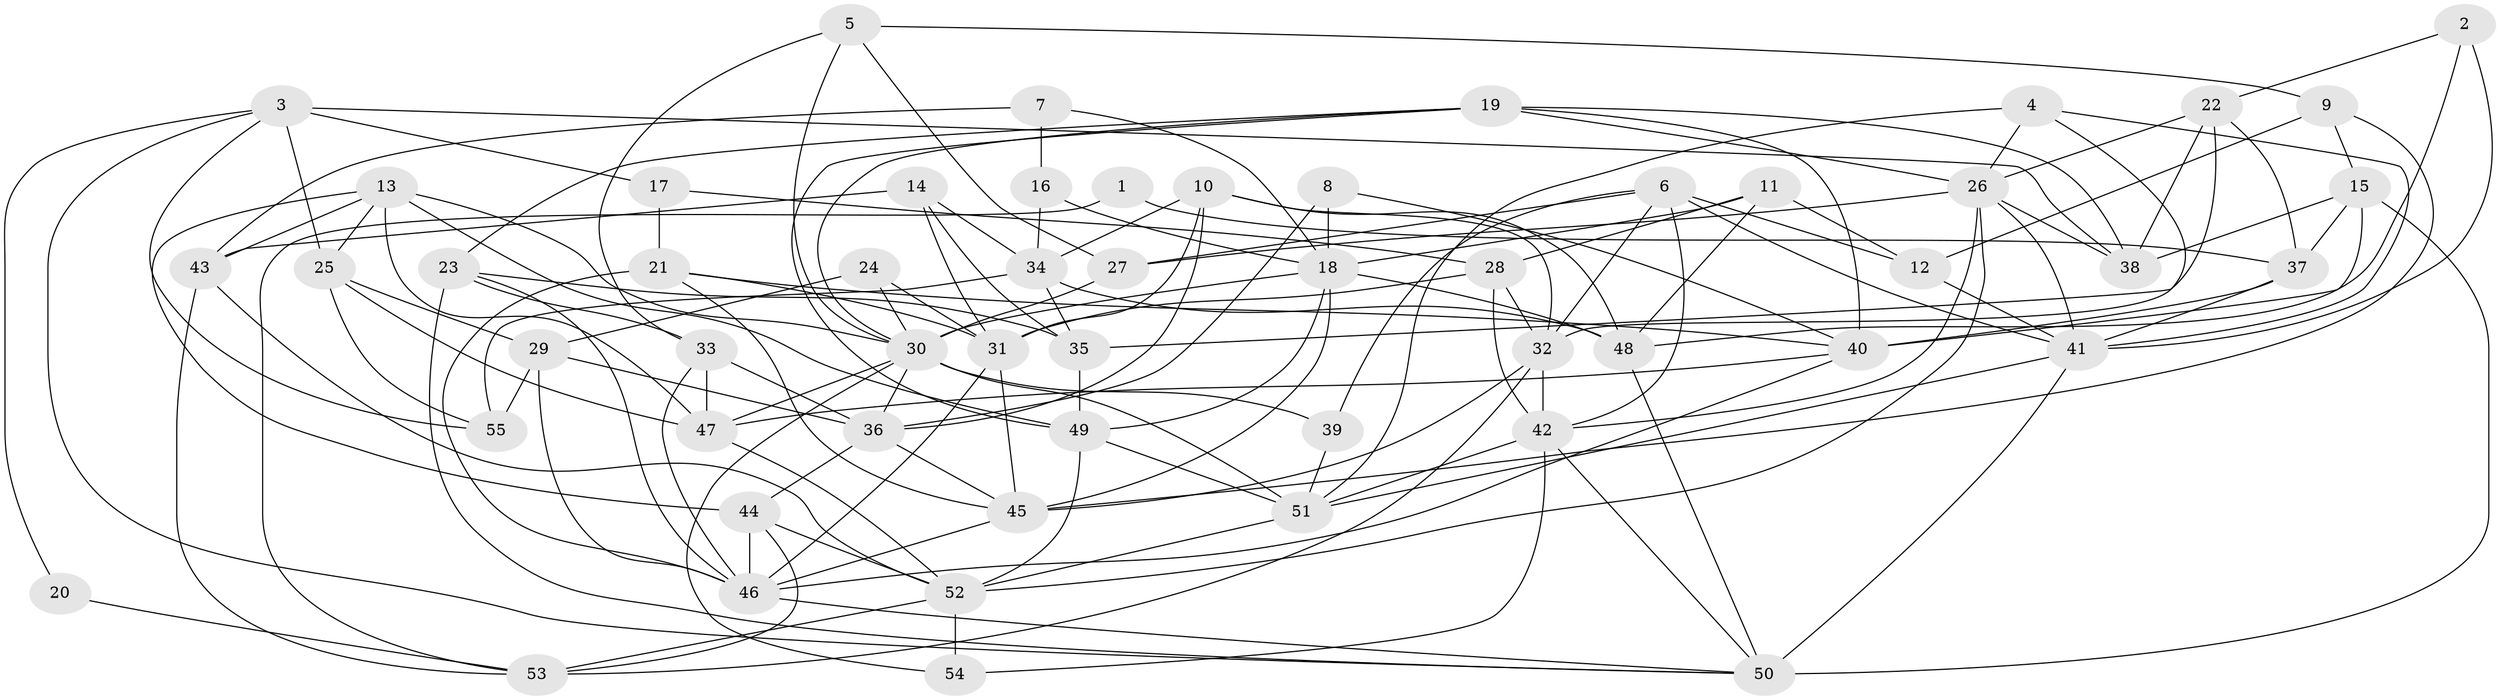 // original degree distribution, {2: 0.14678899082568808, 3: 0.23853211009174313, 4: 0.24770642201834864, 6: 0.10091743119266056, 5: 0.23853211009174313, 8: 0.009174311926605505, 7: 0.01834862385321101}
// Generated by graph-tools (version 1.1) at 2025/37/03/04/25 23:37:02]
// undirected, 55 vertices, 146 edges
graph export_dot {
  node [color=gray90,style=filled];
  1;
  2;
  3;
  4;
  5;
  6;
  7;
  8;
  9;
  10;
  11;
  12;
  13;
  14;
  15;
  16;
  17;
  18;
  19;
  20;
  21;
  22;
  23;
  24;
  25;
  26;
  27;
  28;
  29;
  30;
  31;
  32;
  33;
  34;
  35;
  36;
  37;
  38;
  39;
  40;
  41;
  42;
  43;
  44;
  45;
  46;
  47;
  48;
  49;
  50;
  51;
  52;
  53;
  54;
  55;
  1 -- 37 [weight=1.0];
  1 -- 53 [weight=1.0];
  2 -- 22 [weight=1.0];
  2 -- 41 [weight=1.0];
  2 -- 48 [weight=1.0];
  3 -- 17 [weight=1.0];
  3 -- 20 [weight=1.0];
  3 -- 25 [weight=2.0];
  3 -- 38 [weight=1.0];
  3 -- 50 [weight=1.0];
  3 -- 55 [weight=1.0];
  4 -- 26 [weight=1.0];
  4 -- 32 [weight=1.0];
  4 -- 41 [weight=1.0];
  4 -- 51 [weight=1.0];
  5 -- 9 [weight=1.0];
  5 -- 27 [weight=2.0];
  5 -- 30 [weight=1.0];
  5 -- 33 [weight=2.0];
  6 -- 12 [weight=1.0];
  6 -- 27 [weight=1.0];
  6 -- 32 [weight=1.0];
  6 -- 39 [weight=1.0];
  6 -- 41 [weight=1.0];
  6 -- 42 [weight=1.0];
  7 -- 16 [weight=1.0];
  7 -- 18 [weight=1.0];
  7 -- 43 [weight=1.0];
  8 -- 18 [weight=1.0];
  8 -- 36 [weight=1.0];
  8 -- 40 [weight=1.0];
  9 -- 12 [weight=1.0];
  9 -- 15 [weight=1.0];
  9 -- 45 [weight=1.0];
  10 -- 31 [weight=1.0];
  10 -- 32 [weight=1.0];
  10 -- 34 [weight=1.0];
  10 -- 36 [weight=1.0];
  10 -- 48 [weight=1.0];
  11 -- 12 [weight=1.0];
  11 -- 18 [weight=1.0];
  11 -- 28 [weight=1.0];
  11 -- 48 [weight=1.0];
  12 -- 41 [weight=1.0];
  13 -- 25 [weight=1.0];
  13 -- 30 [weight=1.0];
  13 -- 43 [weight=1.0];
  13 -- 44 [weight=1.0];
  13 -- 47 [weight=1.0];
  13 -- 49 [weight=1.0];
  14 -- 31 [weight=1.0];
  14 -- 34 [weight=1.0];
  14 -- 35 [weight=1.0];
  14 -- 43 [weight=1.0];
  15 -- 37 [weight=1.0];
  15 -- 38 [weight=1.0];
  15 -- 40 [weight=1.0];
  15 -- 50 [weight=1.0];
  16 -- 18 [weight=1.0];
  16 -- 34 [weight=1.0];
  17 -- 21 [weight=1.0];
  17 -- 28 [weight=1.0];
  18 -- 30 [weight=1.0];
  18 -- 45 [weight=1.0];
  18 -- 48 [weight=2.0];
  18 -- 49 [weight=1.0];
  19 -- 23 [weight=1.0];
  19 -- 26 [weight=1.0];
  19 -- 30 [weight=1.0];
  19 -- 38 [weight=1.0];
  19 -- 40 [weight=1.0];
  19 -- 49 [weight=1.0];
  20 -- 53 [weight=1.0];
  21 -- 31 [weight=1.0];
  21 -- 40 [weight=1.0];
  21 -- 45 [weight=1.0];
  21 -- 46 [weight=1.0];
  22 -- 26 [weight=1.0];
  22 -- 35 [weight=1.0];
  22 -- 37 [weight=2.0];
  22 -- 38 [weight=3.0];
  23 -- 33 [weight=1.0];
  23 -- 35 [weight=1.0];
  23 -- 46 [weight=1.0];
  23 -- 50 [weight=1.0];
  24 -- 29 [weight=1.0];
  24 -- 30 [weight=1.0];
  24 -- 31 [weight=1.0];
  25 -- 29 [weight=1.0];
  25 -- 47 [weight=2.0];
  25 -- 55 [weight=1.0];
  26 -- 27 [weight=1.0];
  26 -- 38 [weight=1.0];
  26 -- 41 [weight=2.0];
  26 -- 42 [weight=1.0];
  26 -- 52 [weight=1.0];
  27 -- 30 [weight=1.0];
  28 -- 31 [weight=1.0];
  28 -- 32 [weight=1.0];
  28 -- 42 [weight=1.0];
  29 -- 36 [weight=1.0];
  29 -- 46 [weight=1.0];
  29 -- 55 [weight=1.0];
  30 -- 36 [weight=1.0];
  30 -- 39 [weight=1.0];
  30 -- 47 [weight=2.0];
  30 -- 51 [weight=2.0];
  30 -- 54 [weight=1.0];
  31 -- 45 [weight=1.0];
  31 -- 46 [weight=1.0];
  32 -- 42 [weight=1.0];
  32 -- 45 [weight=1.0];
  32 -- 53 [weight=1.0];
  33 -- 36 [weight=1.0];
  33 -- 46 [weight=1.0];
  33 -- 47 [weight=1.0];
  34 -- 35 [weight=1.0];
  34 -- 48 [weight=1.0];
  34 -- 55 [weight=1.0];
  35 -- 49 [weight=1.0];
  36 -- 44 [weight=1.0];
  36 -- 45 [weight=1.0];
  37 -- 40 [weight=1.0];
  37 -- 41 [weight=1.0];
  39 -- 51 [weight=1.0];
  40 -- 46 [weight=1.0];
  40 -- 47 [weight=1.0];
  41 -- 50 [weight=1.0];
  41 -- 51 [weight=1.0];
  42 -- 50 [weight=1.0];
  42 -- 51 [weight=1.0];
  42 -- 54 [weight=1.0];
  43 -- 52 [weight=1.0];
  43 -- 53 [weight=1.0];
  44 -- 46 [weight=1.0];
  44 -- 52 [weight=1.0];
  44 -- 53 [weight=1.0];
  45 -- 46 [weight=1.0];
  46 -- 50 [weight=1.0];
  47 -- 52 [weight=1.0];
  48 -- 50 [weight=2.0];
  49 -- 51 [weight=1.0];
  49 -- 52 [weight=1.0];
  51 -- 52 [weight=1.0];
  52 -- 53 [weight=1.0];
  52 -- 54 [weight=1.0];
}

